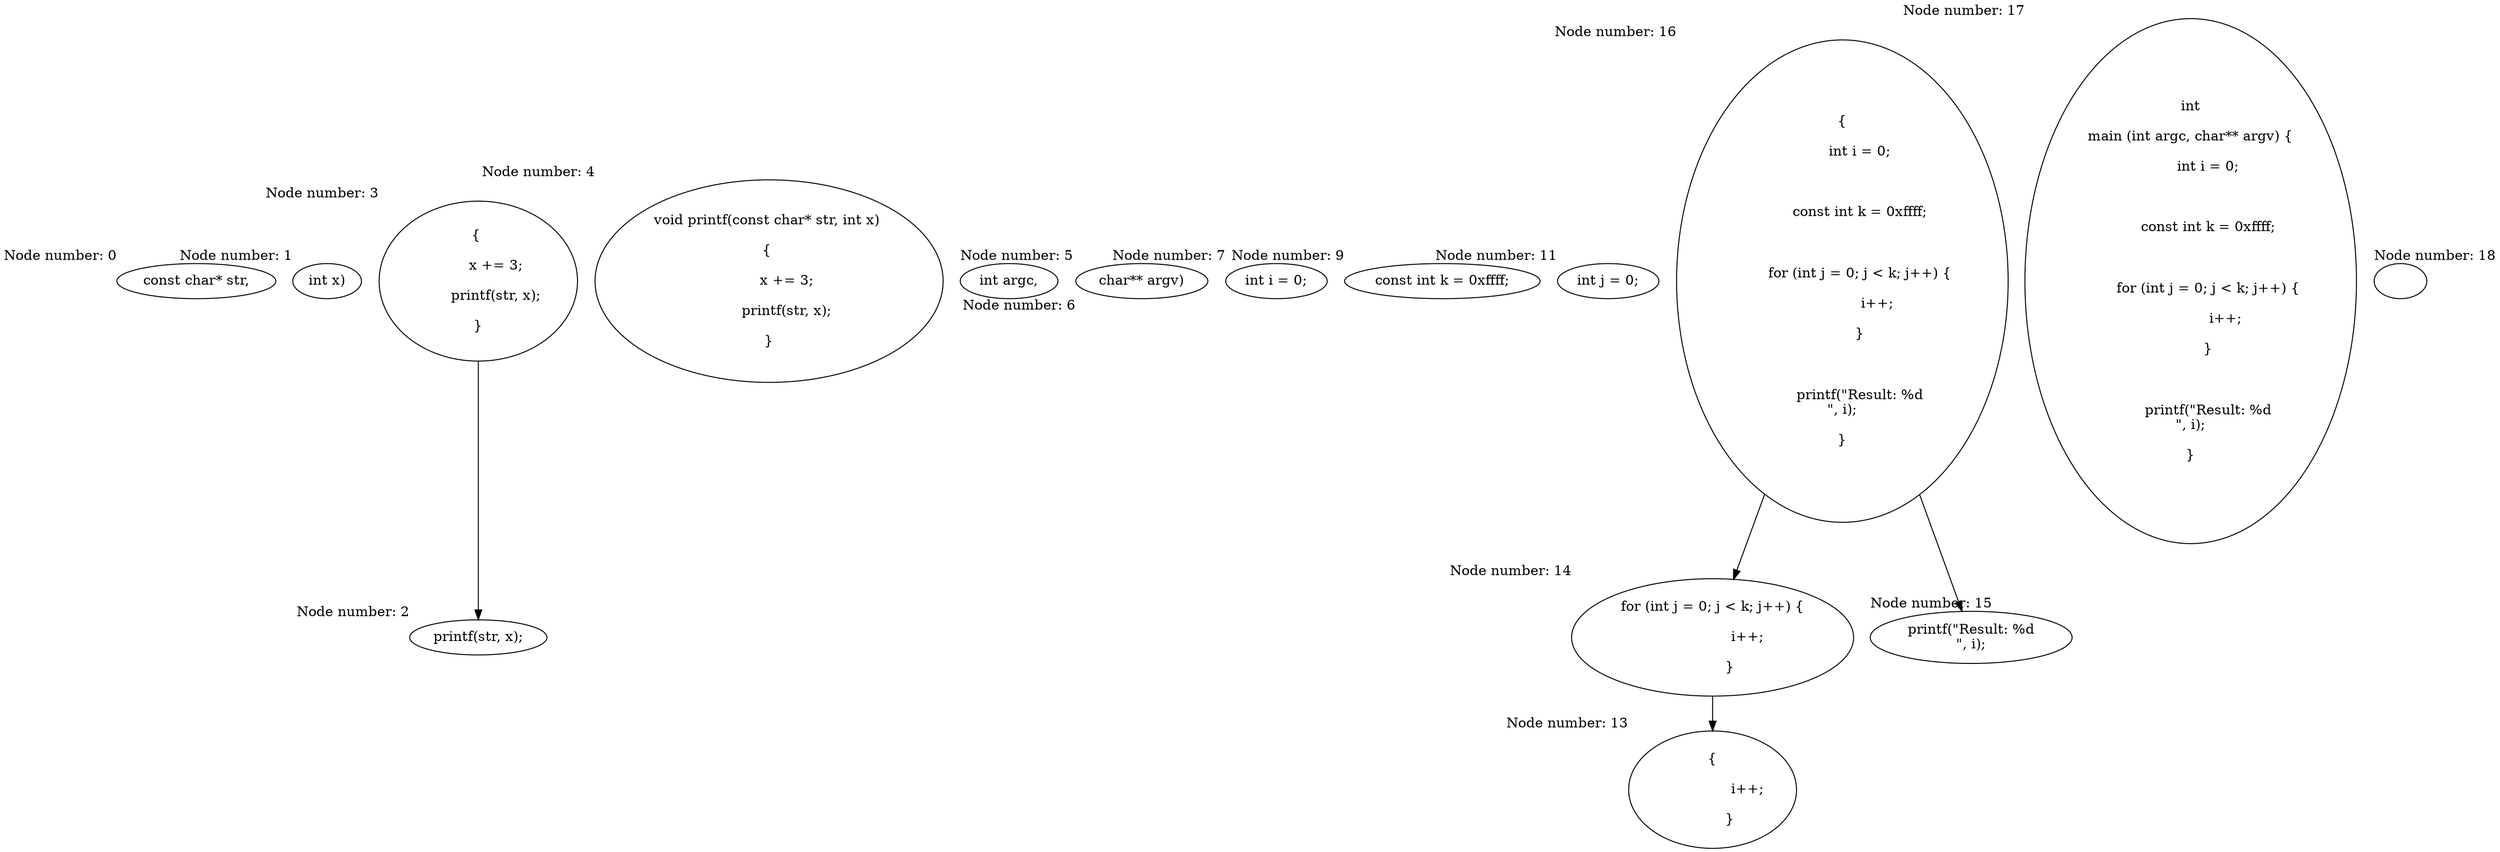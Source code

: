 digraph g {
forcelabels=true;
0[label="const char* str,", xlabel="Node number: 0"];
1[label="int x)", xlabel="Node number: 1"];
2[label="printf(str, x);", xlabel="Node number: 2"];
3[label="{ 
	x += 3;
	printf(str, x);
}", xlabel="Node number: 3"];
4[label="void printf(const char* str, int x) 
{ 
	x += 3;
	printf(str, x);
}", xlabel="Node number: 4"];
5[label="int argc,", xlabel="Node number: 5"];
6[label="char** argv)", xlabel="Node number: 6"];
7[label="int i = 0;", xlabel="Node number: 7"];
9[label="const int k = 0xffff;", xlabel="Node number: 9"];
11[label="int j = 0;", xlabel="Node number: 11"];
13[label="{
		i++;
	}", xlabel="Node number: 13"];
14[label="for (int j = 0; j < k; j++) {
		i++;
	}", xlabel="Node number: 14"];
15[label="printf(\"Result: %d\n\", i);", xlabel="Node number: 15"];
16[label="{
	int i = 0;
	
	const int k = 0xffff;

	for (int j = 0; j < k; j++) {
		i++;
	}

	printf(\"Result: %d\n\", i);
}", xlabel="Node number: 16"];
17[label="int
main (int argc, char** argv) {
	int i = 0;
	
	const int k = 0xffff;

	for (int j = 0; j < k; j++) {
		i++;
	}

	printf(\"Result: %d\n\", i);
}", xlabel="Node number: 17"];
18[label="", xlabel="Node number: 18"];
3 -> 2;
14 -> 13;
16 -> 14;
16 -> 15;
}
